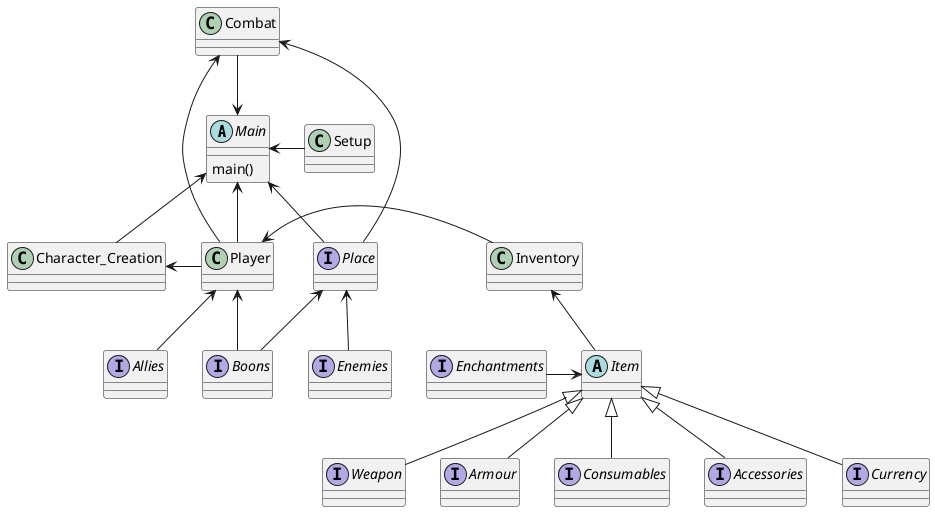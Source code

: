 @startuml
'https://plantuml.com/class-diagram

abstract class Main {
    main()
}
'abstract AbstractCollection
class Setup
Main <- Setup
class Character_Creation{

}
Main <-- Character_Creation
class Player {

}
Main <-- Player
Character_Creation <- Player
Interface Allies {

}
Player <-- Allies
class Inventory {

}
Player <- Inventory
Interface Place {

}
Main <-- Place
Abstract Class Item{

}
Inventory <-- Item
Interface Weapon{

}
Item <|-- Weapon
Interface Armour{

}
Item <|-- Armour
Interface Consumables{

}
Item <|-- Consumables
Interface Accessories{

}
Item <|-- Accessories
Interface Enchantments{

}
Enchantments -> Item
Interface Currency{

}
Item <|-- Currency
Interface Enemies{

}
Place <-- Enemies
class Combat {

}
Combat --> Main
Combat <-- Place
Combat <-- Player

Interface Boons {

}
Player <-- Boons
Place <-- Boons
@enduml